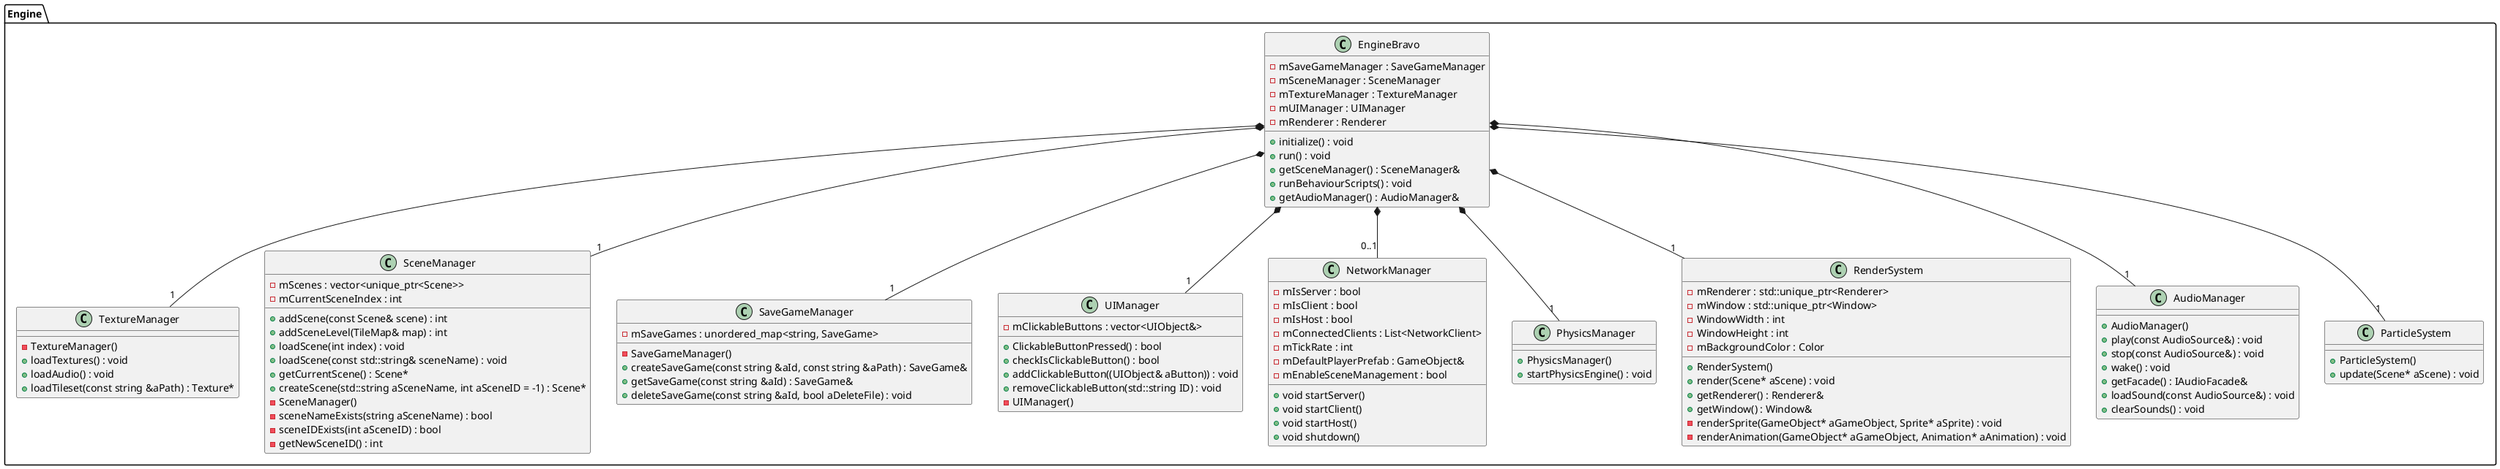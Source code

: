 @startuml enginePackageClassDiagram
package Engine {
    class EngineBravo {
        + initialize() : void
        + run() : void
        + getSceneManager() : SceneManager&
        + runBehaviourScripts() : void
        + getAudioManager() : AudioManager&
        - mSaveGameManager : SaveGameManager 
        - mSceneManager : SceneManager
        - mTextureManager : TextureManager
        - mUIManager : UIManager
        - mRenderer : Renderer
    }

    class TextureManager {
        - TextureManager()
        + loadTextures() : void
        + loadAudio() : void
        + loadTileset(const string &aPath) : Texture*
    }

    class SceneManager {
        + addScene(const Scene& scene) : int
        + addSceneLevel(TileMap& map) : int
        + loadScene(int index) : void
        + loadScene(const std::string& sceneName) : void
        + getCurrentScene() : Scene*
        + createScene(std::string aSceneName, int aSceneID = -1) : Scene*
        - SceneManager()
        - sceneNameExists(string aSceneName) : bool
        - sceneIDExists(int aSceneID) : bool
        - getNewSceneID() : int
        - mScenes : vector<unique_ptr<Scene>>
        - mCurrentSceneIndex : int
    }

    class SaveGameManager {
        - SaveGameManager()
        + createSaveGame(const string &aId, const string &aPath) : SaveGame&
        + getSaveGame(const string &aId) : SaveGame&
        + deleteSaveGame(const string &aId, bool aDeleteFile) : void
        - mSaveGames : unordered_map<string, SaveGame> 
    }

    class UIManager {
        - mClickableButtons : vector<UIObject&>
        + ClickableButtonPressed() : bool
        + checkIsClickableButton() : bool
        + addClickableButton((UIObject& aButton)) : void
        + removeClickableButton(std::string ID) : void
        - UIManager()
    }

    class NetworkManager {
        + void startServer()
        + void startClient()
        + void startHost()
        + void shutdown()
        - mIsServer : bool
        - mIsClient : bool
        - mIsHost : bool
        - mConnectedClients : List<NetworkClient>
        - mTickRate : int
        - mDefaultPlayerPrefab : GameObject&
        - mEnableSceneManagement : bool
    }

    class PhysicsManager {
        + PhysicsManager()
        + startPhysicsEngine() : void
    }

    class RenderSystem {
        + RenderSystem()
        + render(Scene* aScene) : void 
        + getRenderer() : Renderer& 
        + getWindow() : Window& 
        - renderSprite(GameObject* aGameObject, Sprite* aSprite) : void 
        - renderAnimation(GameObject* aGameObject, Animation* aAnimation) : void 
        - mRenderer : std::unique_ptr<Renderer> 
        - mWindow : std::unique_ptr<Window> 
        - WindowWidth : int 
        - WindowHeight : int 
        - mBackgroundColor : Color 
    }

    class AudioManager {
        + AudioManager()
        + play(const AudioSource&) : void
        + stop(const AudioSource&) : void
        + wake() : void
        + getFacade() : IAudioFacade&
        + loadSound(const AudioSource&) : void
        + clearSounds() : void
    }

    class ParticleSystem {
        + ParticleSystem()
        + update(Scene* aScene) : void
    }

    EngineBravo *-- "1" SceneManager
    EngineBravo *-- "1" SaveGameManager
    EngineBravo *-- "1" UIManager
    EngineBravo *-- "1" TextureManager
    EngineBravo *-- "0..1" NetworkManager 
    EngineBravo *-- "1" PhysicsManager
    EngineBravo *-- "1" RenderSystem
    EngineBravo *-- "1" AudioManager
    EngineBravo *-- "1" ParticleSystem
}
@enduml